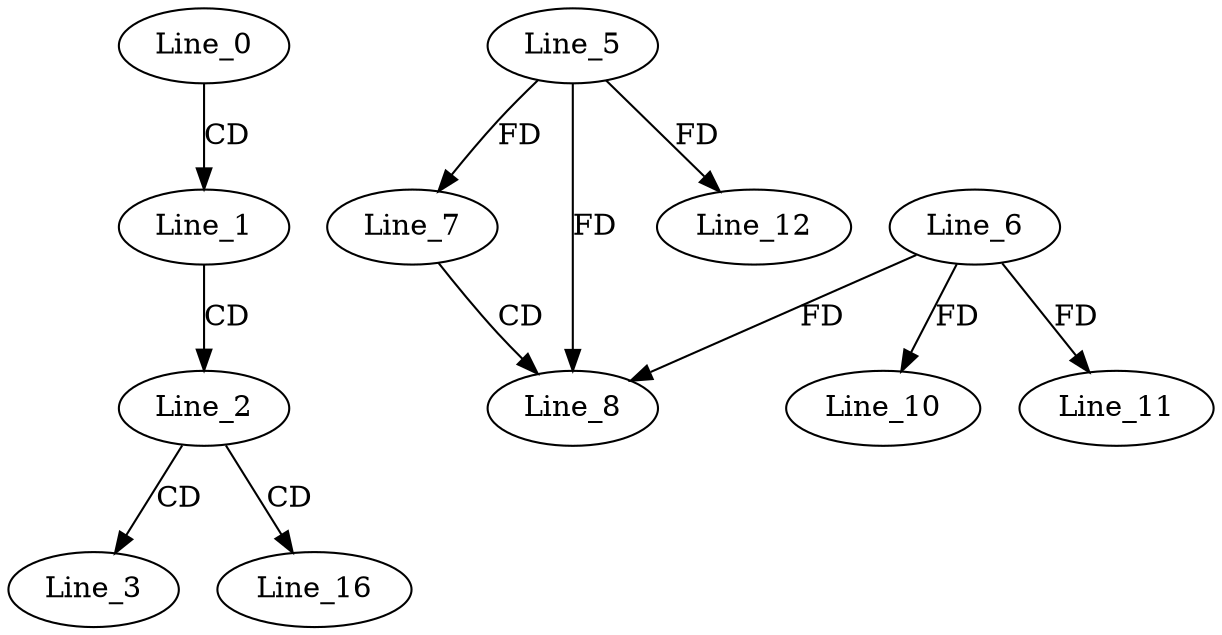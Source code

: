 digraph G {
  Line_0;
  Line_1;
  Line_2;
  Line_3;
  Line_5;
  Line_7;
  Line_7;
  Line_8;
  Line_6;
  Line_8;
  Line_10;
  Line_11;
  Line_12;
  Line_16;
  Line_0 -> Line_1 [ label="CD" ];
  Line_1 -> Line_2 [ label="CD" ];
  Line_2 -> Line_3 [ label="CD" ];
  Line_5 -> Line_7 [ label="FD" ];
  Line_7 -> Line_8 [ label="CD" ];
  Line_6 -> Line_8 [ label="FD" ];
  Line_5 -> Line_8 [ label="FD" ];
  Line_6 -> Line_10 [ label="FD" ];
  Line_6 -> Line_11 [ label="FD" ];
  Line_5 -> Line_12 [ label="FD" ];
  Line_2 -> Line_16 [ label="CD" ];
}
